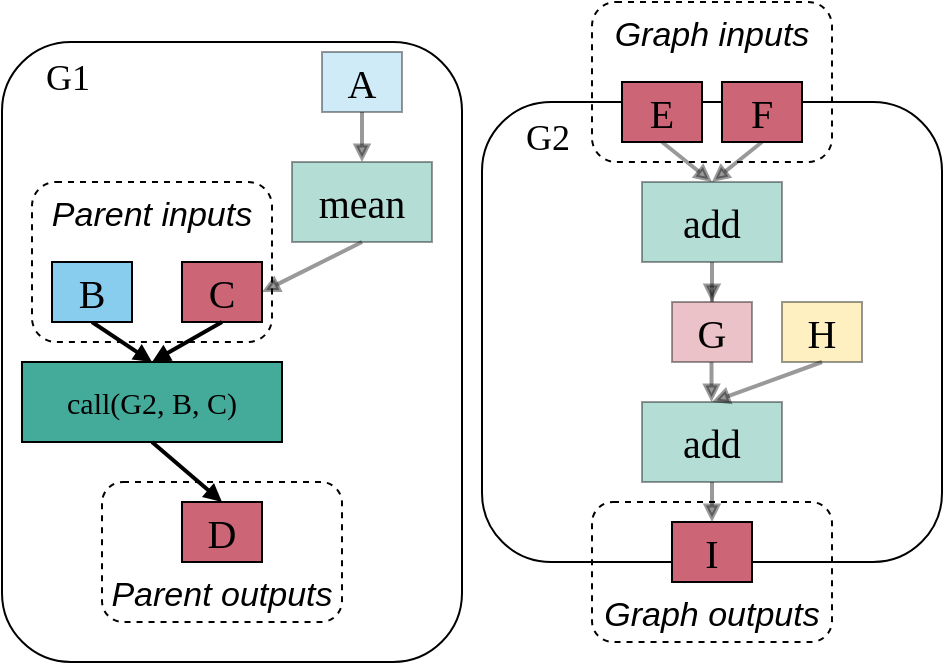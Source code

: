 <mxfile version="15.6.8" type="device"><diagram id="WN-x4UFUezwjVK78y_tp" name="Page-1"><mxGraphModel dx="815" dy="407" grid="1" gridSize="10" guides="1" tooltips="1" connect="1" arrows="1" fold="1" page="1" pageScale="1" pageWidth="827" pageHeight="1169" math="0" shadow="0"><root><mxCell id="0"/><mxCell id="1" parent="0"/><mxCell id="jaL51mBH_JVh94h1N_5_-23" value="&lt;font style=&quot;font-size: 18px&quot;&gt;G1&lt;/font&gt;" style="rounded=1;whiteSpace=wrap;html=1;align=left;verticalAlign=top;fontSize=30;fontFamily=Verdana;spacingTop=-11;spacingLeft=20;" parent="1" vertex="1"><mxGeometry x="50" y="90" width="230" height="310" as="geometry"/></mxCell><mxCell id="USTvRetl1LjrHLaNF0Dz-6" value="&lt;font style=&quot;font-size: 18px&quot;&gt;G2&lt;/font&gt;" style="rounded=1;whiteSpace=wrap;html=1;align=left;verticalAlign=top;fontSize=30;fontFamily=Verdana;spacingTop=-11;spacingLeft=20;" parent="1" vertex="1"><mxGeometry x="290" y="120" width="230" height="230" as="geometry"/></mxCell><mxCell id="Lj1kcJ15nHwfbVdAIqUV-1" value="call(G2, B, C)" style="rounded=0;whiteSpace=wrap;html=1;fontFamily=Verdana;fontSize=15;align=center;verticalAlign=middle;labelBackgroundColor=none;fillColor=#44AA99;" parent="1" vertex="1"><mxGeometry x="60" y="250" width="130" height="40" as="geometry"/></mxCell><mxCell id="Lj1kcJ15nHwfbVdAIqUV-5" value="" style="endArrow=block;html=1;rounded=0;strokeWidth=2;endSize=4;endFill=1;exitX=0.5;exitY=1;exitDx=0;exitDy=0;entryX=0.5;entryY=0;entryDx=0;entryDy=0;" parent="1" source="USTvRetl1LjrHLaNF0Dz-21" target="Lj1kcJ15nHwfbVdAIqUV-1" edge="1"><mxGeometry x="110" y="120" width="50" height="50" as="geometry"><mxPoint x="310" y="540" as="sourcePoint"/><mxPoint x="410" y="570" as="targetPoint"/></mxGeometry></mxCell><mxCell id="Lj1kcJ15nHwfbVdAIqUV-10" value="" style="rounded=0;orthogonalLoop=1;jettySize=auto;html=1;endArrow=block;endFill=1;endSize=4;strokeWidth=2;exitX=0.5;exitY=1;exitDx=0;exitDy=0;entryX=0.5;entryY=0;entryDx=0;entryDy=0;" parent="1" source="Lj1kcJ15nHwfbVdAIqUV-1" target="Lj1kcJ15nHwfbVdAIqUV-6" edge="1"><mxGeometry x="110" y="120" as="geometry"/></mxCell><mxCell id="jaL51mBH_JVh94h1N_5_-2" value="" style="endArrow=block;html=1;rounded=0;strokeWidth=2;endSize=4;endFill=1;exitX=0.5;exitY=1;exitDx=0;exitDy=0;entryX=0.5;entryY=0;entryDx=0;entryDy=0;opacity=40;" parent="1" source="jaL51mBH_JVh94h1N_5_-25" target="jaL51mBH_JVh94h1N_5_-24" edge="1"><mxGeometry x="120" y="130" width="50" height="50" as="geometry"><mxPoint x="215" y="125" as="sourcePoint"/><mxPoint x="175" y="220" as="targetPoint"/></mxGeometry></mxCell><mxCell id="jaL51mBH_JVh94h1N_5_-7" value="Graph inputs" style="rounded=1;whiteSpace=wrap;html=1;fontSize=17;fillColor=none;dashed=1;verticalAlign=top;fontStyle=2" parent="1" vertex="1"><mxGeometry x="345" y="70" width="120" height="80" as="geometry"/></mxCell><mxCell id="jaL51mBH_JVh94h1N_5_-4" value="" style="endArrow=block;html=1;rounded=0;strokeWidth=2;endSize=4;endFill=1;exitX=0.5;exitY=1;exitDx=0;exitDy=0;entryX=0.5;entryY=0;entryDx=0;entryDy=0;opacity=40;" parent="1" source="jaL51mBH_JVh94h1N_5_-3" target="Lj1kcJ15nHwfbVdAIqUV-19" edge="1"><mxGeometry x="340" y="160" width="50" height="50" as="geometry"><mxPoint x="420" y="230" as="sourcePoint"/><mxPoint x="395" y="250" as="targetPoint"/></mxGeometry></mxCell><mxCell id="jaL51mBH_JVh94h1N_5_-6" value="Parent inputs" style="rounded=1;whiteSpace=wrap;html=1;fontSize=17;fillColor=none;dashed=1;verticalAlign=top;fontStyle=2" parent="1" vertex="1"><mxGeometry x="65" y="160" width="120" height="80" as="geometry"/></mxCell><mxCell id="jaL51mBH_JVh94h1N_5_-8" value="&lt;font style=&quot;font-size: 17px&quot;&gt;Parent outputs&lt;/font&gt;" style="rounded=1;whiteSpace=wrap;html=1;fontSize=18;fillColor=none;dashed=1;verticalAlign=bottom;fontStyle=2" parent="1" vertex="1"><mxGeometry x="100" y="310" width="120" height="70" as="geometry"/></mxCell><mxCell id="jaL51mBH_JVh94h1N_5_-9" value="&lt;font style=&quot;font-size: 17px&quot;&gt;Graph outputs&lt;/font&gt;" style="rounded=1;whiteSpace=wrap;html=1;fontSize=18;fillColor=none;dashed=1;verticalAlign=bottom;fontStyle=2" parent="1" vertex="1"><mxGeometry x="345" y="320" width="120" height="70" as="geometry"/></mxCell><mxCell id="Lj1kcJ15nHwfbVdAIqUV-18" value="E" style="rounded=0;whiteSpace=wrap;html=1;fontFamily=Verdana;fontSize=20;align=center;verticalAlign=middle;labelBackgroundColor=none;fillColor=#CC6677;" parent="1" vertex="1"><mxGeometry x="360" y="110" width="40" height="30" as="geometry"/></mxCell><mxCell id="Lj1kcJ15nHwfbVdAIqUV-19" value="add" style="rounded=0;whiteSpace=wrap;html=1;fontFamily=Verdana;fontSize=20;align=center;verticalAlign=middle;labelBackgroundColor=none;fillColor=#44AA99;opacity=40;" parent="1" vertex="1"><mxGeometry x="370" y="160" width="70" height="40" as="geometry"/></mxCell><mxCell id="Lj1kcJ15nHwfbVdAIqUV-21" value="" style="endArrow=block;html=1;rounded=0;strokeWidth=2;endSize=4;endFill=1;exitX=0.5;exitY=1;exitDx=0;exitDy=0;entryX=0.5;entryY=0;entryDx=0;entryDy=0;opacity=40;" parent="1" source="Lj1kcJ15nHwfbVdAIqUV-18" target="Lj1kcJ15nHwfbVdAIqUV-19" edge="1"><mxGeometry x="340" y="60" width="50" height="50" as="geometry"><mxPoint x="540" y="480" as="sourcePoint"/><mxPoint x="640" y="510" as="targetPoint"/></mxGeometry></mxCell><mxCell id="Lj1kcJ15nHwfbVdAIqUV-22" value="G" style="rounded=0;whiteSpace=wrap;html=1;fontFamily=Verdana;fontSize=20;align=center;verticalAlign=middle;labelBackgroundColor=none;fillColor=#CC6677;opacity=40;" parent="1" vertex="1"><mxGeometry x="385" y="220" width="40" height="30" as="geometry"/></mxCell><mxCell id="Lj1kcJ15nHwfbVdAIqUV-23" value="" style="edgeStyle=orthogonalEdgeStyle;rounded=0;orthogonalLoop=1;jettySize=auto;html=1;endArrow=block;endFill=1;endSize=4;strokeWidth=2;opacity=40;" parent="1" source="Lj1kcJ15nHwfbVdAIqUV-19" target="Lj1kcJ15nHwfbVdAIqUV-22" edge="1"><mxGeometry x="340" y="60" as="geometry"/></mxCell><mxCell id="jaL51mBH_JVh94h1N_5_-10" value="add" style="rounded=0;whiteSpace=wrap;html=1;fontFamily=Verdana;fontSize=20;align=center;verticalAlign=middle;labelBackgroundColor=none;fillColor=#44AA99;opacity=40;" parent="1" vertex="1"><mxGeometry x="370" y="270" width="70" height="40" as="geometry"/></mxCell><mxCell id="jaL51mBH_JVh94h1N_5_-11" value="" style="edgeStyle=orthogonalEdgeStyle;rounded=0;orthogonalLoop=1;jettySize=auto;html=1;endArrow=block;endFill=1;endSize=4;strokeWidth=2;opacity=40;" parent="1" edge="1"><mxGeometry x="339.76" y="110" as="geometry"><mxPoint x="404.76" y="250" as="sourcePoint"/><mxPoint x="404.76" y="270" as="targetPoint"/></mxGeometry></mxCell><mxCell id="jaL51mBH_JVh94h1N_5_-14" value="H" style="rounded=0;whiteSpace=wrap;html=1;fontFamily=Verdana;fontSize=20;align=center;verticalAlign=middle;labelBackgroundColor=none;fillColor=#FFD966;opacity=40;" parent="1" vertex="1"><mxGeometry x="440" y="220" width="40" height="30" as="geometry"/></mxCell><mxCell id="jaL51mBH_JVh94h1N_5_-18" value="" style="endArrow=block;html=1;rounded=0;strokeWidth=2;endSize=4;endFill=1;exitX=0.5;exitY=1;exitDx=0;exitDy=0;entryX=0.5;entryY=0;entryDx=0;entryDy=0;opacity=40;" parent="1" source="jaL51mBH_JVh94h1N_5_-14" target="jaL51mBH_JVh94h1N_5_-10" edge="1"><mxGeometry x="140" y="170" width="50" height="50" as="geometry"><mxPoint x="220" y="240" as="sourcePoint"/><mxPoint x="195" y="260" as="targetPoint"/></mxGeometry></mxCell><mxCell id="jaL51mBH_JVh94h1N_5_-19" value="I" style="rounded=0;whiteSpace=wrap;html=1;fontFamily=Verdana;fontSize=20;align=center;verticalAlign=middle;labelBackgroundColor=none;fillColor=#CC6677;" parent="1" vertex="1"><mxGeometry x="385" y="330" width="40" height="30" as="geometry"/></mxCell><mxCell id="jaL51mBH_JVh94h1N_5_-21" value="" style="endArrow=block;html=1;rounded=0;strokeWidth=2;endSize=4;endFill=1;exitX=0.5;exitY=1;exitDx=0;exitDy=0;entryX=0.5;entryY=0;entryDx=0;entryDy=0;opacity=40;" parent="1" source="jaL51mBH_JVh94h1N_5_-10" target="jaL51mBH_JVh94h1N_5_-19" edge="1"><mxGeometry x="150" y="180" width="50" height="50" as="geometry"><mxPoint x="470" y="260" as="sourcePoint"/><mxPoint x="415" y="280" as="targetPoint"/></mxGeometry></mxCell><mxCell id="jaL51mBH_JVh94h1N_5_-24" value="mean" style="rounded=0;whiteSpace=wrap;html=1;fontFamily=Verdana;fontSize=20;align=center;verticalAlign=middle;labelBackgroundColor=none;fillColor=#44AA99;opacity=40;" parent="1" vertex="1"><mxGeometry x="195" y="150" width="70" height="40" as="geometry"/></mxCell><mxCell id="jaL51mBH_JVh94h1N_5_-3" value="F" style="rounded=0;whiteSpace=wrap;html=1;fontFamily=Verdana;fontSize=20;align=center;verticalAlign=middle;labelBackgroundColor=none;fillColor=#CC6677;" parent="1" vertex="1"><mxGeometry x="410" y="110" width="40" height="30" as="geometry"/></mxCell><mxCell id="jaL51mBH_JVh94h1N_5_-25" value="A" style="rounded=0;whiteSpace=wrap;html=1;fontFamily=Verdana;fontSize=20;align=center;verticalAlign=middle;labelBackgroundColor=none;fillColor=#88CCEE;opacity=40;" parent="1" vertex="1"><mxGeometry x="210" y="95" width="40" height="30" as="geometry"/></mxCell><mxCell id="jaL51mBH_JVh94h1N_5_-26" value="C" style="rounded=0;whiteSpace=wrap;html=1;fontFamily=Verdana;fontSize=20;align=center;verticalAlign=middle;labelBackgroundColor=none;fillColor=#CC6677;" parent="1" vertex="1"><mxGeometry x="140" y="200" width="40" height="30" as="geometry"/></mxCell><mxCell id="jaL51mBH_JVh94h1N_5_-27" value="" style="endArrow=block;html=1;rounded=0;strokeWidth=2;endSize=4;endFill=1;exitX=0.5;exitY=1;exitDx=0;exitDy=0;entryX=0.5;entryY=0;entryDx=0;entryDy=0;" parent="1" source="jaL51mBH_JVh94h1N_5_-26" target="Lj1kcJ15nHwfbVdAIqUV-1" edge="1"><mxGeometry x="120" y="130" width="50" height="50" as="geometry"><mxPoint x="120" y="230" as="sourcePoint"/><mxPoint x="135" y="260" as="targetPoint"/></mxGeometry></mxCell><mxCell id="jaL51mBH_JVh94h1N_5_-28" value="" style="endArrow=block;html=1;rounded=0;strokeWidth=2;endSize=4;endFill=1;exitX=0.5;exitY=1;exitDx=0;exitDy=0;entryX=1;entryY=0.5;entryDx=0;entryDy=0;opacity=40;" parent="1" source="jaL51mBH_JVh94h1N_5_-24" target="jaL51mBH_JVh94h1N_5_-26" edge="1"><mxGeometry x="130" y="140" width="50" height="50" as="geometry"><mxPoint x="240" y="135" as="sourcePoint"/><mxPoint x="240" y="160" as="targetPoint"/></mxGeometry></mxCell><mxCell id="USTvRetl1LjrHLaNF0Dz-21" value="B" style="rounded=0;whiteSpace=wrap;html=1;fontFamily=Verdana;fontSize=20;align=center;verticalAlign=middle;labelBackgroundColor=none;fillColor=#88CCEE;" parent="1" vertex="1"><mxGeometry x="75" y="200" width="40" height="30" as="geometry"/></mxCell><mxCell id="Lj1kcJ15nHwfbVdAIqUV-6" value="D" style="rounded=0;whiteSpace=wrap;html=1;fontFamily=Verdana;fontSize=20;align=center;verticalAlign=middle;labelBackgroundColor=none;fillColor=#CC6677;" parent="1" vertex="1"><mxGeometry x="140" y="320" width="40" height="30" as="geometry"/></mxCell></root></mxGraphModel></diagram></mxfile>